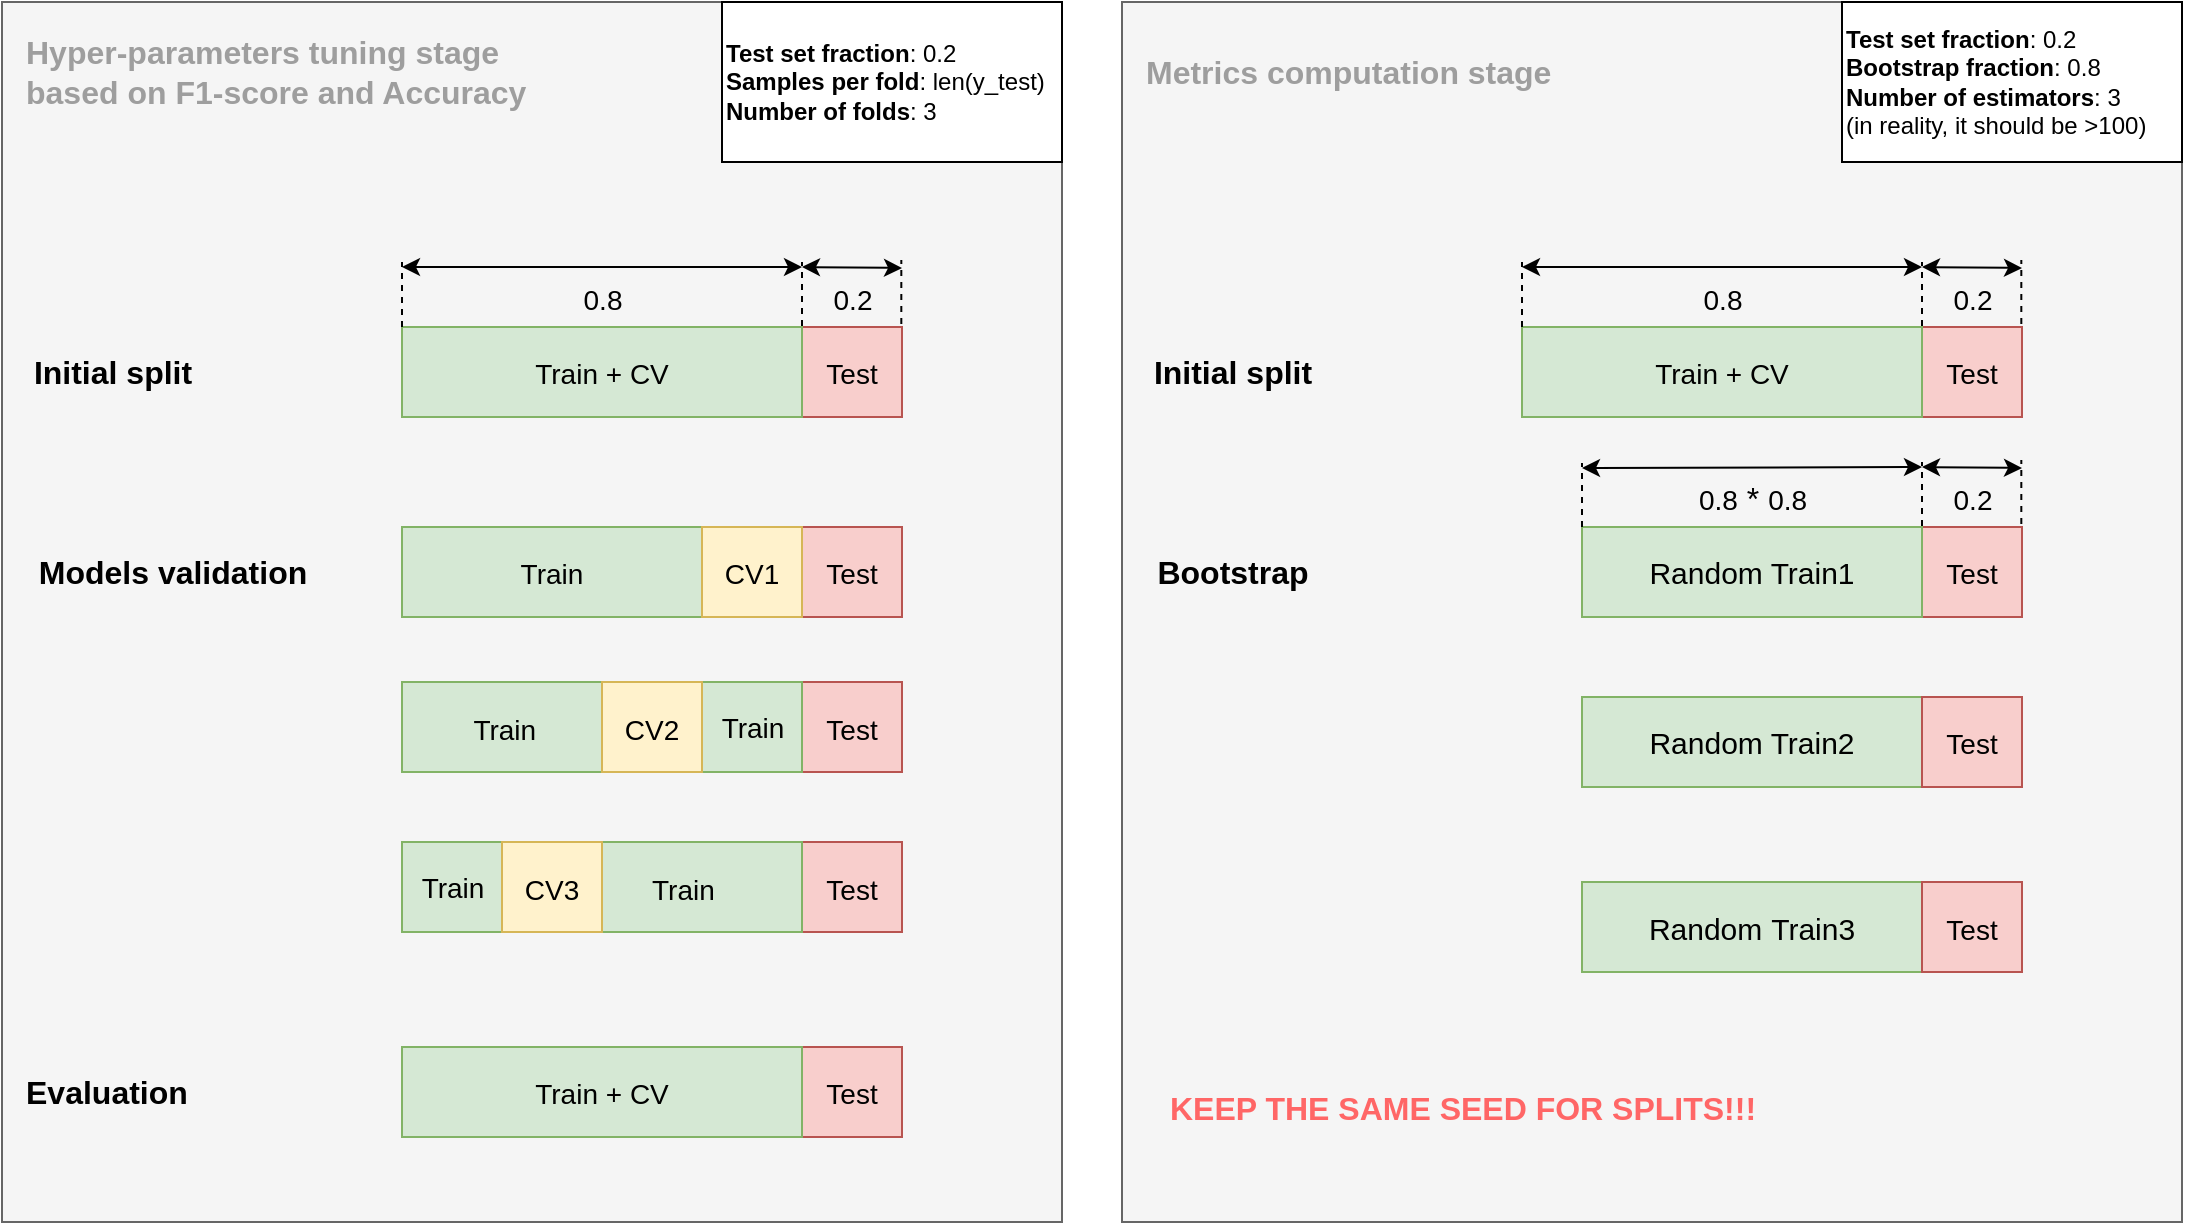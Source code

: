 <mxfile version="20.8.23"><diagram id="kCpc5VTJgq2N_jMLt8dC" name="Page-1"><mxGraphModel dx="1362" dy="1866" grid="1" gridSize="10" guides="1" tooltips="1" connect="1" arrows="1" fold="1" page="1" pageScale="1" pageWidth="850" pageHeight="1100" math="0" shadow="0"><root><mxCell id="0"/><mxCell id="1" parent="0"/><mxCell id="vi98yYl0m8xDigOCGaiN-43" value="" style="rounded=0;whiteSpace=wrap;html=1;fontSize=50;fillColor=#f5f5f5;fontColor=#333333;strokeColor=#666666;" parent="1" vertex="1"><mxGeometry x="20" y="-10" width="530" height="610" as="geometry"/></mxCell><mxCell id="vi98yYl0m8xDigOCGaiN-46" value="&lt;div style=&quot;font-size: 16px;&quot; align=&quot;left&quot;&gt;&lt;font color=&quot;#9E9E9E&quot;&gt;&lt;b&gt;&lt;font style=&quot;font-size: 16px;&quot;&gt;Hyper-parameters tuning stage&lt;br&gt;&lt;/font&gt;&lt;/b&gt;&lt;/font&gt;&lt;/div&gt;&lt;div style=&quot;font-size: 16px;&quot; align=&quot;left&quot;&gt;&lt;font color=&quot;#9E9E9E&quot;&gt;&lt;b&gt;&lt;font style=&quot;font-size: 16px;&quot;&gt;based on &lt;/font&gt;&lt;/b&gt;&lt;/font&gt;&lt;font color=&quot;#9E9E9E&quot;&gt;&lt;b&gt;&lt;font style=&quot;font-size: 16px;&quot;&gt;F1-score and&lt;/font&gt;&lt;/b&gt;&lt;/font&gt;&lt;font color=&quot;#9E9E9E&quot;&gt;&lt;b&gt;&lt;font style=&quot;font-size: 16px;&quot;&gt; Accuracy&lt;br&gt;&lt;/font&gt;&lt;/b&gt;&lt;/font&gt;&lt;/div&gt;" style="text;html=1;align=left;verticalAlign=middle;resizable=0;points=[];autosize=1;strokeColor=none;fillColor=none;fontSize=12;fontColor=#000000;" parent="1" vertex="1"><mxGeometry x="30" width="270" height="50" as="geometry"/></mxCell><mxCell id="cDjHhmHL_qWuOihuQyql-1" value="&lt;div align=&quot;left&quot;&gt;&lt;b&gt;Test set fraction&lt;/b&gt;: 0.2&lt;/div&gt;&lt;div align=&quot;left&quot;&gt;&lt;b&gt;Samples per fold&lt;/b&gt;: len(y_test)&lt;br&gt;&lt;/div&gt;&lt;div align=&quot;left&quot;&gt;&lt;b&gt;Number of folds&lt;/b&gt;: 3&lt;br&gt;&lt;/div&gt;" style="rounded=0;whiteSpace=wrap;html=1;align=left;" vertex="1" parent="1"><mxGeometry x="380" y="-10" width="170" height="80" as="geometry"/></mxCell><mxCell id="cDjHhmHL_qWuOihuQyql-2" value="&lt;b&gt;&lt;font style=&quot;font-size: 16px;&quot;&gt;Initial split&lt;br&gt;&lt;/font&gt;&lt;/b&gt;" style="text;html=1;align=center;verticalAlign=middle;resizable=0;points=[];autosize=1;strokeColor=none;fillColor=none;" vertex="1" parent="1"><mxGeometry x="25" y="160" width="100" height="30" as="geometry"/></mxCell><mxCell id="cDjHhmHL_qWuOihuQyql-4" value="&lt;font style=&quot;font-size: 14px;&quot;&gt;&lt;font style=&quot;font-size: 14px;&quot;&gt;Test&lt;/font&gt;&lt;/font&gt;" style="rounded=0;whiteSpace=wrap;html=1;fontSize=16;fillColor=#f8cecc;strokeColor=#b85450;" vertex="1" parent="1"><mxGeometry x="420" y="152.5" width="50" height="45" as="geometry"/></mxCell><mxCell id="cDjHhmHL_qWuOihuQyql-5" value="&lt;font style=&quot;font-size: 15px;&quot;&gt;&lt;font style=&quot;font-size: 14px;&quot;&gt;Train + CV&lt;/font&gt;&lt;/font&gt;" style="rounded=0;whiteSpace=wrap;html=1;fontSize=16;fillColor=#d5e8d4;strokeColor=#82b366;" vertex="1" parent="1"><mxGeometry x="220" y="152.5" width="200" height="45" as="geometry"/></mxCell><mxCell id="cDjHhmHL_qWuOihuQyql-6" value="&lt;font style=&quot;font-size: 16px;&quot;&gt;&lt;b&gt;Models validation&lt;br&gt;&lt;/b&gt;&lt;/font&gt;" style="text;html=1;align=center;verticalAlign=middle;resizable=0;points=[];autosize=1;strokeColor=none;fillColor=none;" vertex="1" parent="1"><mxGeometry x="25" y="260" width="160" height="30" as="geometry"/></mxCell><mxCell id="cDjHhmHL_qWuOihuQyql-7" value="&lt;font style=&quot;font-size: 14px;&quot;&gt;&lt;font style=&quot;font-size: 14px;&quot;&gt;Test&lt;/font&gt;&lt;/font&gt;" style="rounded=0;whiteSpace=wrap;html=1;fontSize=16;fillColor=#f8cecc;strokeColor=#b85450;" vertex="1" parent="1"><mxGeometry x="420" y="252.5" width="50" height="45" as="geometry"/></mxCell><mxCell id="cDjHhmHL_qWuOihuQyql-8" value="&lt;font style=&quot;font-size: 15px;&quot;&gt;&lt;font style=&quot;font-size: 14px;&quot;&gt;Train&lt;/font&gt;&lt;/font&gt;" style="rounded=0;whiteSpace=wrap;html=1;fontSize=16;fillColor=#d5e8d4;strokeColor=#82b366;" vertex="1" parent="1"><mxGeometry x="220" y="252.5" width="150" height="45" as="geometry"/></mxCell><mxCell id="cDjHhmHL_qWuOihuQyql-9" value="&lt;font style=&quot;font-size: 15px;&quot;&gt;&lt;font style=&quot;font-size: 14px;&quot;&gt;CV1&lt;/font&gt;&lt;/font&gt;" style="rounded=0;whiteSpace=wrap;html=1;fontSize=16;fillColor=#fff2cc;strokeColor=#d6b656;" vertex="1" parent="1"><mxGeometry x="370" y="252.5" width="50" height="45" as="geometry"/></mxCell><mxCell id="cDjHhmHL_qWuOihuQyql-11" value="&lt;font style=&quot;font-size: 14px;&quot;&gt;&lt;font style=&quot;font-size: 14px;&quot;&gt;Test&lt;/font&gt;&lt;/font&gt;" style="rounded=0;whiteSpace=wrap;html=1;fontSize=16;fillColor=#f8cecc;strokeColor=#b85450;" vertex="1" parent="1"><mxGeometry x="420" y="330" width="50" height="45" as="geometry"/></mxCell><mxCell id="cDjHhmHL_qWuOihuQyql-14" value="&lt;font style=&quot;font-size: 15px;&quot;&gt;&lt;font style=&quot;font-size: 14px;&quot;&gt;Train&amp;nbsp;&amp;nbsp;&amp;nbsp;&amp;nbsp;&amp;nbsp;&amp;nbsp;&amp;nbsp;&amp;nbsp;&amp;nbsp;&amp;nbsp;&amp;nbsp;&amp;nbsp;&amp;nbsp;&amp;nbsp;&amp;nbsp;&amp;nbsp;&amp;nbsp;&amp;nbsp;&amp;nbsp;&amp;nbsp;&amp;nbsp;&amp;nbsp;&amp;nbsp;&amp;nbsp;&amp;nbsp; &lt;br&gt;&lt;/font&gt;&lt;/font&gt;" style="rounded=0;whiteSpace=wrap;html=1;fontSize=16;fillColor=#d5e8d4;strokeColor=#82b366;" vertex="1" parent="1"><mxGeometry x="220" y="330" width="200" height="45" as="geometry"/></mxCell><mxCell id="cDjHhmHL_qWuOihuQyql-16" value="&lt;font style=&quot;font-size: 15px;&quot;&gt;&lt;font style=&quot;font-size: 14px;&quot;&gt;CV2&lt;/font&gt;&lt;/font&gt;" style="rounded=0;whiteSpace=wrap;html=1;fontSize=16;fillColor=#fff2cc;strokeColor=#d6b656;" vertex="1" parent="1"><mxGeometry x="320" y="330" width="50" height="45" as="geometry"/></mxCell><mxCell id="cDjHhmHL_qWuOihuQyql-19" value="Train" style="text;html=1;align=center;verticalAlign=middle;resizable=0;points=[];autosize=1;strokeColor=none;fillColor=none;fontSize=14;" vertex="1" parent="1"><mxGeometry x="370" y="337.5" width="50" height="30" as="geometry"/></mxCell><mxCell id="cDjHhmHL_qWuOihuQyql-20" value="&lt;font style=&quot;font-size: 14px;&quot;&gt;&lt;font style=&quot;font-size: 14px;&quot;&gt;Test&lt;/font&gt;&lt;/font&gt;" style="rounded=0;whiteSpace=wrap;html=1;fontSize=16;fillColor=#f8cecc;strokeColor=#b85450;" vertex="1" parent="1"><mxGeometry x="420" y="410" width="50" height="45" as="geometry"/></mxCell><mxCell id="cDjHhmHL_qWuOihuQyql-21" value="&lt;font style=&quot;font-size: 14px;&quot;&gt;&amp;nbsp; &amp;nbsp; &amp;nbsp; &amp;nbsp; &amp;nbsp; &amp;nbsp; &amp;nbsp; &amp;nbsp; &amp;nbsp;&lt;font style=&quot;font-size: 14px;&quot;&gt;&lt;font style=&quot;font-size: 14px;&quot;&gt; &amp;nbsp;&amp;nbsp; Train&lt;br&gt;&lt;/font&gt;&lt;/font&gt;&lt;/font&gt;" style="rounded=0;whiteSpace=wrap;html=1;fontSize=16;fillColor=#d5e8d4;strokeColor=#82b366;" vertex="1" parent="1"><mxGeometry x="220" y="410" width="200" height="45" as="geometry"/></mxCell><mxCell id="cDjHhmHL_qWuOihuQyql-24" value="&lt;font style=&quot;font-size: 15px;&quot;&gt;&lt;font style=&quot;font-size: 14px;&quot;&gt;CV3&lt;/font&gt;&lt;/font&gt;" style="rounded=0;whiteSpace=wrap;html=1;fontSize=16;fillColor=#fff2cc;strokeColor=#d6b656;" vertex="1" parent="1"><mxGeometry x="270" y="410" width="50" height="45" as="geometry"/></mxCell><mxCell id="cDjHhmHL_qWuOihuQyql-25" value="Train" style="text;html=1;align=center;verticalAlign=middle;resizable=0;points=[];autosize=1;strokeColor=none;fillColor=none;fontSize=14;" vertex="1" parent="1"><mxGeometry x="220" y="417.5" width="50" height="30" as="geometry"/></mxCell><mxCell id="cDjHhmHL_qWuOihuQyql-26" value="&lt;div align=&quot;left&quot;&gt;&lt;font style=&quot;font-size: 13px;&quot;&gt;&lt;b&gt;&lt;font style=&quot;font-size: 14px;&quot;&gt;&lt;font style=&quot;font-size: 15px;&quot;&gt;&lt;font style=&quot;font-size: 16px;&quot;&gt;Evaluation&lt;/font&gt;&lt;/font&gt;&lt;/font&gt;&lt;/b&gt;&lt;/font&gt;&lt;/div&gt;" style="text;html=1;align=left;verticalAlign=middle;resizable=0;points=[];autosize=1;strokeColor=none;fillColor=none;" vertex="1" parent="1"><mxGeometry x="30" y="520" width="100" height="30" as="geometry"/></mxCell><mxCell id="cDjHhmHL_qWuOihuQyql-27" value="&lt;font style=&quot;font-size: 14px;&quot;&gt;&lt;font style=&quot;font-size: 14px;&quot;&gt;Test&lt;/font&gt;&lt;/font&gt;" style="rounded=0;whiteSpace=wrap;html=1;fontSize=16;fillColor=#f8cecc;strokeColor=#b85450;" vertex="1" parent="1"><mxGeometry x="420" y="512.5" width="50" height="45" as="geometry"/></mxCell><mxCell id="cDjHhmHL_qWuOihuQyql-28" value="&lt;font style=&quot;font-size: 15px;&quot;&gt;&lt;font style=&quot;font-size: 14px;&quot;&gt;Train + CV&lt;/font&gt;&lt;/font&gt;" style="rounded=0;whiteSpace=wrap;html=1;fontSize=16;fillColor=#d5e8d4;strokeColor=#82b366;" vertex="1" parent="1"><mxGeometry x="220" y="512.5" width="200" height="45" as="geometry"/></mxCell><mxCell id="cDjHhmHL_qWuOihuQyql-29" value="&lt;font style=&quot;font-size: 14px;&quot;&gt;&lt;font style=&quot;font-size: 14px;&quot;&gt;0.2&lt;/font&gt;&lt;/font&gt;" style="text;html=1;align=center;verticalAlign=middle;resizable=0;points=[];autosize=1;strokeColor=none;fillColor=none;fontSize=16;" vertex="1" parent="1"><mxGeometry x="425" y="122.5" width="40" height="30" as="geometry"/></mxCell><mxCell id="cDjHhmHL_qWuOihuQyql-30" value="&lt;font style=&quot;font-size: 14px;&quot;&gt;&lt;font style=&quot;font-size: 14px;&quot;&gt;0.8&lt;/font&gt;&lt;/font&gt;" style="text;html=1;align=center;verticalAlign=middle;resizable=0;points=[];autosize=1;strokeColor=none;fillColor=none;fontSize=16;" vertex="1" parent="1"><mxGeometry x="300" y="122.5" width="40" height="30" as="geometry"/></mxCell><mxCell id="cDjHhmHL_qWuOihuQyql-31" value="" style="endArrow=none;dashed=1;html=1;rounded=0;fontSize=14;exitX=0;exitY=0;exitDx=0;exitDy=0;" edge="1" parent="1" source="cDjHhmHL_qWuOihuQyql-5"><mxGeometry width="50" height="50" relative="1" as="geometry"><mxPoint x="170" y="170" as="sourcePoint"/><mxPoint x="220" y="120" as="targetPoint"/></mxGeometry></mxCell><mxCell id="cDjHhmHL_qWuOihuQyql-32" value="" style="endArrow=none;dashed=1;html=1;rounded=0;fontSize=14;exitX=0;exitY=0;exitDx=0;exitDy=0;" edge="1" parent="1"><mxGeometry width="50" height="50" relative="1" as="geometry"><mxPoint x="420" y="152" as="sourcePoint"/><mxPoint x="420" y="120" as="targetPoint"/></mxGeometry></mxCell><mxCell id="cDjHhmHL_qWuOihuQyql-34" value="" style="endArrow=none;dashed=1;html=1;rounded=0;fontSize=14;exitX=0;exitY=0;exitDx=0;exitDy=0;" edge="1" parent="1"><mxGeometry width="50" height="50" relative="1" as="geometry"><mxPoint x="469.66" y="151" as="sourcePoint"/><mxPoint x="469.66" y="119" as="targetPoint"/></mxGeometry></mxCell><mxCell id="cDjHhmHL_qWuOihuQyql-35" value="" style="endArrow=classic;startArrow=classic;html=1;rounded=0;fontSize=14;" edge="1" parent="1"><mxGeometry width="50" height="50" relative="1" as="geometry"><mxPoint x="220" y="122.5" as="sourcePoint"/><mxPoint x="420" y="122.5" as="targetPoint"/></mxGeometry></mxCell><mxCell id="cDjHhmHL_qWuOihuQyql-36" value="" style="endArrow=classic;startArrow=classic;html=1;rounded=0;fontSize=14;" edge="1" parent="1"><mxGeometry width="50" height="50" relative="1" as="geometry"><mxPoint x="420" y="122.5" as="sourcePoint"/><mxPoint x="470" y="123" as="targetPoint"/></mxGeometry></mxCell><mxCell id="cDjHhmHL_qWuOihuQyql-65" value="" style="rounded=0;whiteSpace=wrap;html=1;fontSize=50;fillColor=#f5f5f5;fontColor=#333333;strokeColor=#666666;" vertex="1" parent="1"><mxGeometry x="580" y="-10" width="530" height="610" as="geometry"/></mxCell><mxCell id="cDjHhmHL_qWuOihuQyql-66" value="&lt;div style=&quot;font-size: 16px;&quot; align=&quot;left&quot;&gt;&lt;font color=&quot;#9E9E9E&quot;&gt;&lt;b&gt;&lt;font style=&quot;font-size: 16px;&quot;&gt;Metrics computation stage&lt;br&gt;&lt;/font&gt;&lt;/b&gt;&lt;/font&gt;&lt;/div&gt;" style="text;html=1;align=left;verticalAlign=middle;resizable=0;points=[];autosize=1;strokeColor=none;fillColor=none;fontSize=12;fontColor=#000000;" vertex="1" parent="1"><mxGeometry x="590" y="10" width="230" height="30" as="geometry"/></mxCell><mxCell id="cDjHhmHL_qWuOihuQyql-67" value="&lt;div align=&quot;left&quot;&gt;&lt;b&gt;Test set fraction&lt;/b&gt;: 0.2&lt;/div&gt;&lt;div align=&quot;left&quot;&gt;&lt;div align=&quot;left&quot;&gt;&lt;b&gt;Bootstrap fraction&lt;/b&gt;: 0.8&lt;/div&gt;&lt;/div&gt;&lt;div align=&quot;left&quot;&gt;&lt;b&gt;Number of estimators&lt;/b&gt;: 3 &lt;br&gt;&lt;/div&gt;&lt;div align=&quot;left&quot;&gt;(in reality, it should be &amp;gt;100)&lt;br&gt;&lt;/div&gt;" style="rounded=0;whiteSpace=wrap;html=1;align=left;" vertex="1" parent="1"><mxGeometry x="940" y="-10" width="170" height="80" as="geometry"/></mxCell><mxCell id="cDjHhmHL_qWuOihuQyql-68" value="&lt;b&gt;&lt;font style=&quot;font-size: 16px;&quot;&gt;Initial split&lt;br&gt;&lt;/font&gt;&lt;/b&gt;" style="text;html=1;align=center;verticalAlign=middle;resizable=0;points=[];autosize=1;strokeColor=none;fillColor=none;" vertex="1" parent="1"><mxGeometry x="585" y="160" width="100" height="30" as="geometry"/></mxCell><mxCell id="cDjHhmHL_qWuOihuQyql-69" value="&lt;font style=&quot;font-size: 14px;&quot;&gt;&lt;font style=&quot;font-size: 14px;&quot;&gt;Test&lt;/font&gt;&lt;/font&gt;" style="rounded=0;whiteSpace=wrap;html=1;fontSize=16;fillColor=#f8cecc;strokeColor=#b85450;" vertex="1" parent="1"><mxGeometry x="980" y="152.5" width="50" height="45" as="geometry"/></mxCell><mxCell id="cDjHhmHL_qWuOihuQyql-70" value="&lt;font style=&quot;font-size: 15px;&quot;&gt;&lt;font style=&quot;font-size: 14px;&quot;&gt;Train + CV&lt;br&gt;&lt;/font&gt;&lt;/font&gt;" style="rounded=0;whiteSpace=wrap;html=1;fontSize=16;fillColor=#d5e8d4;strokeColor=#82b366;" vertex="1" parent="1"><mxGeometry x="780" y="152.5" width="200" height="45" as="geometry"/></mxCell><mxCell id="cDjHhmHL_qWuOihuQyql-71" value="&lt;b&gt;&lt;font style=&quot;font-size: 13px;&quot;&gt;&lt;font style=&quot;font-size: 14px;&quot;&gt;&lt;font style=&quot;font-size: 15px;&quot;&gt;&lt;font style=&quot;font-size: 16px;&quot;&gt;Bootstrap&lt;/font&gt;&lt;/font&gt;&lt;/font&gt;&lt;/font&gt;&lt;/b&gt;" style="text;html=1;align=center;verticalAlign=middle;resizable=0;points=[];autosize=1;strokeColor=none;fillColor=none;" vertex="1" parent="1"><mxGeometry x="585" y="260" width="100" height="30" as="geometry"/></mxCell><mxCell id="cDjHhmHL_qWuOihuQyql-86" value="&lt;font style=&quot;font-size: 14px;&quot;&gt;&lt;font style=&quot;font-size: 14px;&quot;&gt;0.2&lt;/font&gt;&lt;/font&gt;" style="text;html=1;align=center;verticalAlign=middle;resizable=0;points=[];autosize=1;strokeColor=none;fillColor=none;fontSize=16;" vertex="1" parent="1"><mxGeometry x="985" y="122.5" width="40" height="30" as="geometry"/></mxCell><mxCell id="cDjHhmHL_qWuOihuQyql-87" value="&lt;font style=&quot;font-size: 14px;&quot;&gt;&lt;font style=&quot;font-size: 14px;&quot;&gt;0.8&lt;/font&gt;&lt;/font&gt;" style="text;html=1;align=center;verticalAlign=middle;resizable=0;points=[];autosize=1;strokeColor=none;fillColor=none;fontSize=16;" vertex="1" parent="1"><mxGeometry x="860" y="122.5" width="40" height="30" as="geometry"/></mxCell><mxCell id="cDjHhmHL_qWuOihuQyql-88" value="" style="endArrow=none;dashed=1;html=1;rounded=0;fontSize=14;exitX=0;exitY=0;exitDx=0;exitDy=0;" edge="1" parent="1" source="cDjHhmHL_qWuOihuQyql-70"><mxGeometry width="50" height="50" relative="1" as="geometry"><mxPoint x="730" y="170" as="sourcePoint"/><mxPoint x="780" y="120" as="targetPoint"/></mxGeometry></mxCell><mxCell id="cDjHhmHL_qWuOihuQyql-89" value="" style="endArrow=none;dashed=1;html=1;rounded=0;fontSize=14;exitX=0;exitY=0;exitDx=0;exitDy=0;" edge="1" parent="1"><mxGeometry width="50" height="50" relative="1" as="geometry"><mxPoint x="980" y="152" as="sourcePoint"/><mxPoint x="980" y="120" as="targetPoint"/></mxGeometry></mxCell><mxCell id="cDjHhmHL_qWuOihuQyql-90" value="" style="endArrow=none;dashed=1;html=1;rounded=0;fontSize=14;exitX=0;exitY=0;exitDx=0;exitDy=0;" edge="1" parent="1"><mxGeometry width="50" height="50" relative="1" as="geometry"><mxPoint x="1029.66" y="151" as="sourcePoint"/><mxPoint x="1029.66" y="119" as="targetPoint"/></mxGeometry></mxCell><mxCell id="cDjHhmHL_qWuOihuQyql-91" value="" style="endArrow=classic;startArrow=classic;html=1;rounded=0;fontSize=14;" edge="1" parent="1"><mxGeometry width="50" height="50" relative="1" as="geometry"><mxPoint x="780" y="122.5" as="sourcePoint"/><mxPoint x="980" y="122.5" as="targetPoint"/></mxGeometry></mxCell><mxCell id="cDjHhmHL_qWuOihuQyql-92" value="" style="endArrow=classic;startArrow=classic;html=1;rounded=0;fontSize=14;" edge="1" parent="1"><mxGeometry width="50" height="50" relative="1" as="geometry"><mxPoint x="980" y="122.5" as="sourcePoint"/><mxPoint x="1030" y="123" as="targetPoint"/></mxGeometry></mxCell><mxCell id="cDjHhmHL_qWuOihuQyql-95" value="&lt;font style=&quot;font-size: 14px;&quot;&gt;&lt;font style=&quot;font-size: 14px;&quot;&gt;Test&lt;/font&gt;&lt;/font&gt;" style="rounded=0;whiteSpace=wrap;html=1;fontSize=16;fillColor=#f8cecc;strokeColor=#b85450;" vertex="1" parent="1"><mxGeometry x="980" y="252.5" width="50" height="45" as="geometry"/></mxCell><mxCell id="cDjHhmHL_qWuOihuQyql-96" value="&lt;font style=&quot;font-size: 15px;&quot;&gt;&lt;font style=&quot;font-size: 15px;&quot;&gt;&lt;font style=&quot;font-size: 15px;&quot;&gt;&lt;font style=&quot;font-size: 15px;&quot;&gt;Random&lt;/font&gt;&lt;/font&gt;&lt;/font&gt;&lt;/font&gt;&lt;font style=&quot;font-size: 15px;&quot;&gt; &lt;font style=&quot;font-size: 15px;&quot;&gt;&lt;font style=&quot;font-size: 15px;&quot;&gt;Train1&lt;br&gt;&lt;/font&gt;&lt;/font&gt;&lt;/font&gt;" style="rounded=0;whiteSpace=wrap;html=1;fontSize=16;fillColor=#d5e8d4;strokeColor=#82b366;" vertex="1" parent="1"><mxGeometry x="810" y="252.5" width="170" height="45" as="geometry"/></mxCell><mxCell id="cDjHhmHL_qWuOihuQyql-97" value="&lt;font style=&quot;font-size: 14px;&quot;&gt;&lt;font style=&quot;font-size: 14px;&quot;&gt;0.2&lt;/font&gt;&lt;/font&gt;" style="text;html=1;align=center;verticalAlign=middle;resizable=0;points=[];autosize=1;strokeColor=none;fillColor=none;fontSize=16;" vertex="1" parent="1"><mxGeometry x="985" y="222.5" width="40" height="30" as="geometry"/></mxCell><mxCell id="cDjHhmHL_qWuOihuQyql-98" value="&lt;font style=&quot;font-size: 14px;&quot;&gt;&lt;font style=&quot;font-size: 14px;&quot;&gt;0.8&lt;/font&gt;&lt;/font&gt; * &lt;font style=&quot;font-size: 15px;&quot;&gt;&lt;font style=&quot;font-size: 14px;&quot;&gt;0.8&lt;/font&gt;&lt;/font&gt;" style="text;html=1;align=center;verticalAlign=middle;resizable=0;points=[];autosize=1;strokeColor=none;fillColor=none;fontSize=16;" vertex="1" parent="1"><mxGeometry x="855" y="222.5" width="80" height="30" as="geometry"/></mxCell><mxCell id="cDjHhmHL_qWuOihuQyql-100" value="" style="endArrow=none;dashed=1;html=1;rounded=0;fontSize=14;exitX=0;exitY=0;exitDx=0;exitDy=0;" edge="1" parent="1"><mxGeometry width="50" height="50" relative="1" as="geometry"><mxPoint x="980" y="252" as="sourcePoint"/><mxPoint x="980" y="220" as="targetPoint"/></mxGeometry></mxCell><mxCell id="cDjHhmHL_qWuOihuQyql-101" value="" style="endArrow=none;dashed=1;html=1;rounded=0;fontSize=14;exitX=0;exitY=0;exitDx=0;exitDy=0;" edge="1" parent="1"><mxGeometry width="50" height="50" relative="1" as="geometry"><mxPoint x="1029.66" y="251" as="sourcePoint"/><mxPoint x="1029.66" y="219" as="targetPoint"/></mxGeometry></mxCell><mxCell id="cDjHhmHL_qWuOihuQyql-102" value="" style="endArrow=classic;startArrow=classic;html=1;rounded=0;fontSize=14;" edge="1" parent="1"><mxGeometry width="50" height="50" relative="1" as="geometry"><mxPoint x="810" y="223" as="sourcePoint"/><mxPoint x="980" y="222.5" as="targetPoint"/></mxGeometry></mxCell><mxCell id="cDjHhmHL_qWuOihuQyql-103" value="" style="endArrow=classic;startArrow=classic;html=1;rounded=0;fontSize=14;" edge="1" parent="1"><mxGeometry width="50" height="50" relative="1" as="geometry"><mxPoint x="980" y="222.5" as="sourcePoint"/><mxPoint x="1030" y="223" as="targetPoint"/></mxGeometry></mxCell><mxCell id="cDjHhmHL_qWuOihuQyql-104" value="" style="endArrow=none;dashed=1;html=1;rounded=0;fontSize=14;exitX=0;exitY=0;exitDx=0;exitDy=0;" edge="1" parent="1"><mxGeometry width="50" height="50" relative="1" as="geometry"><mxPoint x="810" y="252.5" as="sourcePoint"/><mxPoint x="810" y="220.5" as="targetPoint"/></mxGeometry></mxCell><mxCell id="cDjHhmHL_qWuOihuQyql-105" value="&lt;font style=&quot;font-size: 14px;&quot;&gt;&lt;font style=&quot;font-size: 14px;&quot;&gt;Test&lt;/font&gt;&lt;/font&gt;" style="rounded=0;whiteSpace=wrap;html=1;fontSize=16;fillColor=#f8cecc;strokeColor=#b85450;" vertex="1" parent="1"><mxGeometry x="980" y="337.5" width="50" height="45" as="geometry"/></mxCell><mxCell id="cDjHhmHL_qWuOihuQyql-106" value="&lt;font style=&quot;font-size: 15px;&quot;&gt;&lt;font style=&quot;font-size: 15px;&quot;&gt;&lt;font style=&quot;font-size: 15px;&quot;&gt;Random&lt;/font&gt;&lt;/font&gt;&lt;/font&gt;&lt;font style=&quot;font-size: 15px;&quot;&gt; &lt;font style=&quot;font-size: 15px;&quot;&gt;&lt;font style=&quot;font-size: 15px;&quot;&gt;Train2&lt;/font&gt;&lt;/font&gt;&lt;/font&gt;" style="rounded=0;whiteSpace=wrap;html=1;fontSize=16;fillColor=#d5e8d4;strokeColor=#82b366;" vertex="1" parent="1"><mxGeometry x="810" y="337.5" width="170" height="45" as="geometry"/></mxCell><mxCell id="cDjHhmHL_qWuOihuQyql-116" value="&lt;font style=&quot;font-size: 14px;&quot;&gt;&lt;font style=&quot;font-size: 14px;&quot;&gt;Test&lt;/font&gt;&lt;/font&gt;" style="rounded=0;whiteSpace=wrap;html=1;fontSize=16;fillColor=#f8cecc;strokeColor=#b85450;" vertex="1" parent="1"><mxGeometry x="980" y="337.5" width="50" height="45" as="geometry"/></mxCell><mxCell id="cDjHhmHL_qWuOihuQyql-118" value="&lt;font style=&quot;font-size: 15px;&quot;&gt;&lt;font style=&quot;font-size: 15px;&quot;&gt;Random&lt;/font&gt;&lt;/font&gt; &lt;font style=&quot;font-size: 15px;&quot;&gt;&lt;font style=&quot;font-size: 15px;&quot;&gt;&lt;font style=&quot;font-size: 15px;&quot;&gt;Train3&lt;/font&gt;&lt;/font&gt;&lt;/font&gt;" style="rounded=0;whiteSpace=wrap;html=1;fontSize=16;fillColor=#d5e8d4;strokeColor=#82b366;" vertex="1" parent="1"><mxGeometry x="810" y="430" width="170" height="45" as="geometry"/></mxCell><mxCell id="cDjHhmHL_qWuOihuQyql-119" value="&lt;font style=&quot;font-size: 14px;&quot;&gt;&lt;font style=&quot;font-size: 14px;&quot;&gt;Test&lt;/font&gt;&lt;/font&gt;" style="rounded=0;whiteSpace=wrap;html=1;fontSize=16;fillColor=#f8cecc;strokeColor=#b85450;" vertex="1" parent="1"><mxGeometry x="980" y="430" width="50" height="45" as="geometry"/></mxCell><mxCell id="cDjHhmHL_qWuOihuQyql-120" value="&lt;b&gt;&lt;font style=&quot;font-size: 15px;&quot;&gt;&lt;font style=&quot;font-size: 16px;&quot;&gt;&lt;font color=&quot;#FF6666&quot;&gt;KEEP THE SAME SEED FOR SPLITS!!!&lt;br&gt;&lt;/font&gt;&lt;/font&gt;&lt;/font&gt;&lt;/b&gt;" style="text;html=1;align=center;verticalAlign=middle;resizable=0;points=[];autosize=1;strokeColor=none;fillColor=none;fontSize=14;" vertex="1" parent="1"><mxGeometry x="590" y="527.5" width="320" height="30" as="geometry"/></mxCell></root></mxGraphModel></diagram></mxfile>